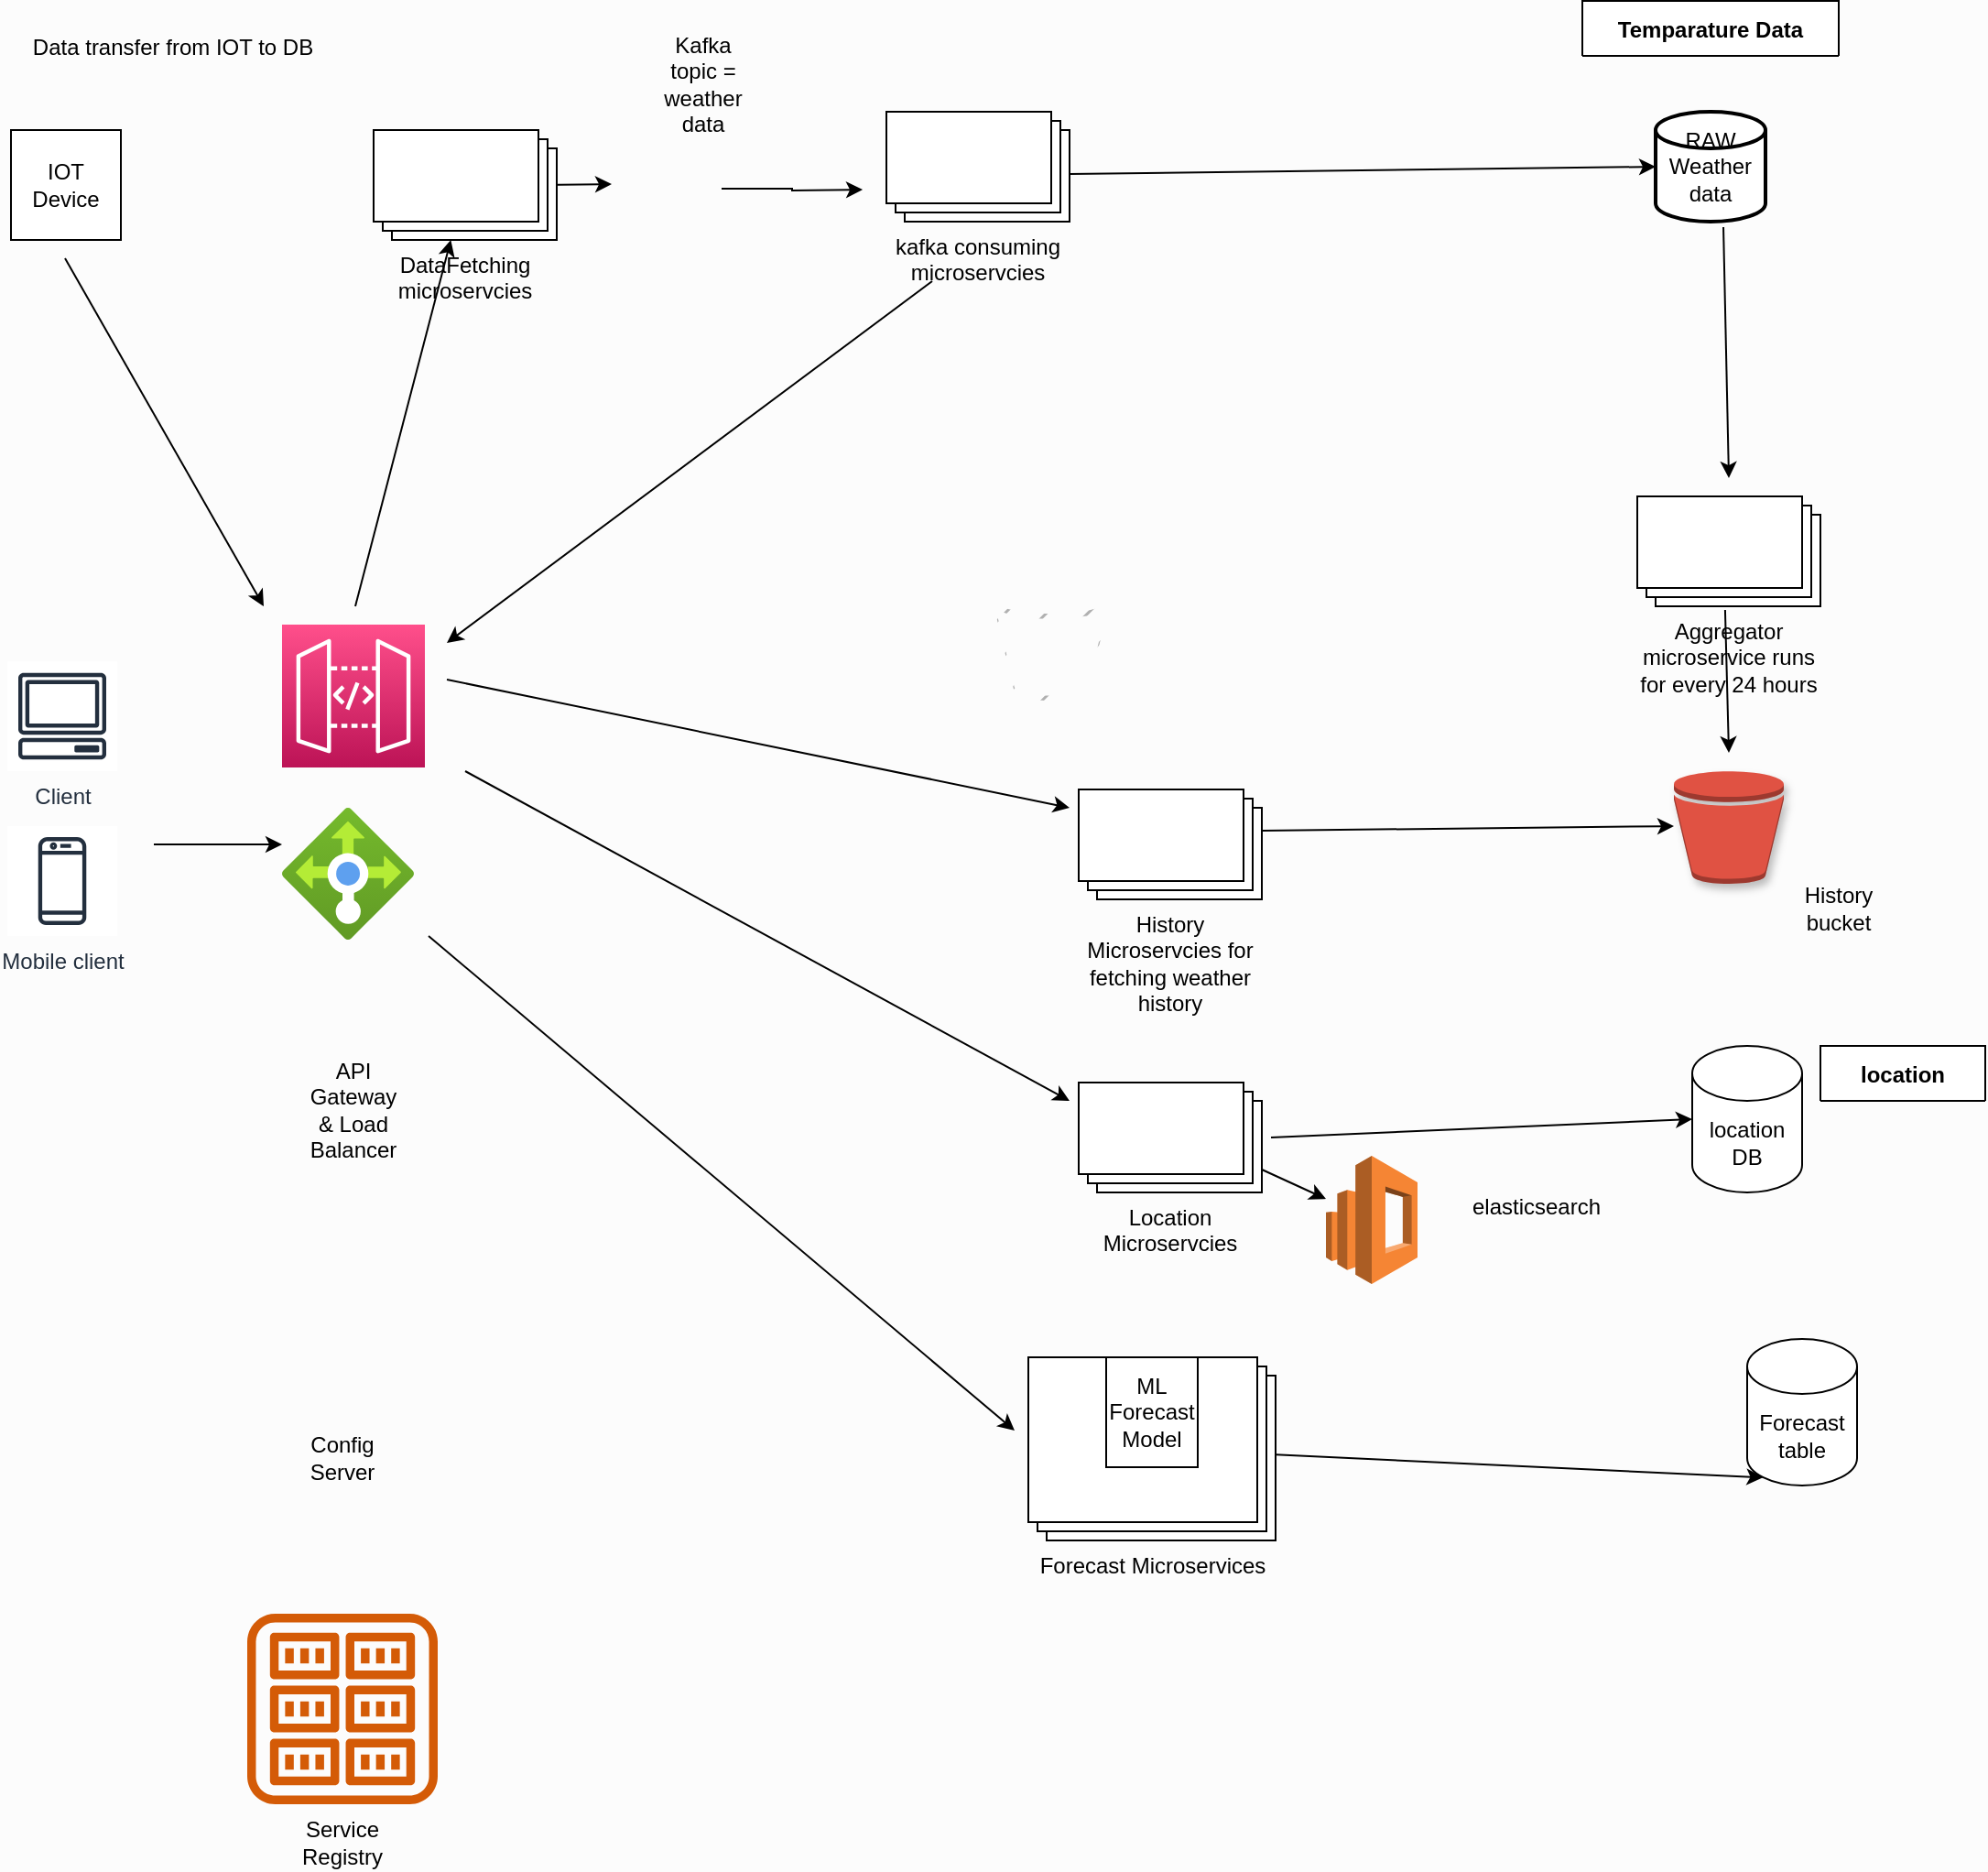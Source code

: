 <mxfile version="20.8.5" type="github">
  <diagram id="Kw15r4TOTY1G-d9ZtBIo" name="Page-1">
    <mxGraphModel dx="2092" dy="1896" grid="1" gridSize="10" guides="1" tooltips="1" connect="1" arrows="1" fold="1" page="1" pageScale="1" pageWidth="850" pageHeight="1100" background="#fcfcfc" math="0" shadow="0">
      <root>
        <mxCell id="0" />
        <mxCell id="1" parent="0" />
        <mxCell id="KuOpHxnXDrvOaoRnEafy-1" value="IOT Device" style="rounded=0;whiteSpace=wrap;html=1;" parent="1" vertex="1">
          <mxGeometry x="2" y="70" width="60" height="60" as="geometry" />
        </mxCell>
        <mxCell id="KuOpHxnXDrvOaoRnEafy-50" value="" style="endArrow=classic;html=1;rounded=0;" parent="1" edge="1">
          <mxGeometry width="50" height="50" relative="1" as="geometry">
            <mxPoint x="290" y="100" as="sourcePoint" />
            <mxPoint x="330" y="99.5" as="targetPoint" />
          </mxGeometry>
        </mxCell>
        <mxCell id="KuOpHxnXDrvOaoRnEafy-53" value="RAW&lt;br&gt;Weather data" style="strokeWidth=2;html=1;shape=mxgraph.flowchart.database;whiteSpace=wrap;" parent="1" vertex="1">
          <mxGeometry x="900" y="60" width="60" height="60" as="geometry" />
        </mxCell>
        <mxCell id="KuOpHxnXDrvOaoRnEafy-54" value="Temparature Data" style="shape=table;startSize=30;container=1;collapsible=1;childLayout=tableLayout;fixedRows=1;rowLines=0;fontStyle=1;align=center;resizeLast=1;" parent="1" vertex="1" collapsed="1">
          <mxGeometry x="860" y="-0.5" width="140" height="30" as="geometry">
            <mxRectangle x="860" y="-0.5" width="200" height="453" as="alternateBounds" />
          </mxGeometry>
        </mxCell>
        <mxCell id="KuOpHxnXDrvOaoRnEafy-55" value="" style="shape=tableRow;horizontal=0;startSize=0;swimlaneHead=0;swimlaneBody=0;fillColor=none;collapsible=0;dropTarget=0;points=[[0,0.5],[1,0.5]];portConstraint=eastwest;top=0;left=0;right=0;bottom=1;" parent="KuOpHxnXDrvOaoRnEafy-54" vertex="1">
          <mxGeometry y="30" width="200" height="30" as="geometry" />
        </mxCell>
        <mxCell id="KuOpHxnXDrvOaoRnEafy-56" value="PK" style="shape=partialRectangle;connectable=0;fillColor=none;top=0;left=0;bottom=0;right=0;fontStyle=1;overflow=hidden;" parent="KuOpHxnXDrvOaoRnEafy-55" vertex="1">
          <mxGeometry width="30" height="30" as="geometry">
            <mxRectangle width="30" height="30" as="alternateBounds" />
          </mxGeometry>
        </mxCell>
        <mxCell id="KuOpHxnXDrvOaoRnEafy-57" value="CurrentTimestamp_location_id" style="shape=partialRectangle;connectable=0;fillColor=none;top=0;left=0;bottom=0;right=0;align=left;spacingLeft=6;fontStyle=5;overflow=hidden;" parent="KuOpHxnXDrvOaoRnEafy-55" vertex="1">
          <mxGeometry x="30" width="170" height="30" as="geometry">
            <mxRectangle width="170" height="30" as="alternateBounds" />
          </mxGeometry>
        </mxCell>
        <mxCell id="KuOpHxnXDrvOaoRnEafy-58" value="" style="shape=tableRow;horizontal=0;startSize=0;swimlaneHead=0;swimlaneBody=0;fillColor=none;collapsible=0;dropTarget=0;points=[[0,0.5],[1,0.5]];portConstraint=eastwest;top=0;left=0;right=0;bottom=0;" parent="KuOpHxnXDrvOaoRnEafy-54" vertex="1">
          <mxGeometry y="60" width="200" height="30" as="geometry" />
        </mxCell>
        <mxCell id="KuOpHxnXDrvOaoRnEafy-59" value="" style="shape=partialRectangle;connectable=0;fillColor=none;top=0;left=0;bottom=0;right=0;editable=1;overflow=hidden;" parent="KuOpHxnXDrvOaoRnEafy-58" vertex="1">
          <mxGeometry width="30" height="30" as="geometry">
            <mxRectangle width="30" height="30" as="alternateBounds" />
          </mxGeometry>
        </mxCell>
        <mxCell id="KuOpHxnXDrvOaoRnEafy-60" value="Recorded Time(UTC)" style="shape=partialRectangle;connectable=0;fillColor=none;top=0;left=0;bottom=0;right=0;align=left;spacingLeft=6;overflow=hidden;" parent="KuOpHxnXDrvOaoRnEafy-58" vertex="1">
          <mxGeometry x="30" width="170" height="30" as="geometry">
            <mxRectangle width="170" height="30" as="alternateBounds" />
          </mxGeometry>
        </mxCell>
        <mxCell id="KuOpHxnXDrvOaoRnEafy-132" value="" style="shape=tableRow;horizontal=0;startSize=0;swimlaneHead=0;swimlaneBody=0;fillColor=none;collapsible=0;dropTarget=0;points=[[0,0.5],[1,0.5]];portConstraint=eastwest;top=0;left=0;right=0;bottom=0;" parent="KuOpHxnXDrvOaoRnEafy-54" vertex="1">
          <mxGeometry y="90" width="200" height="30" as="geometry" />
        </mxCell>
        <mxCell id="KuOpHxnXDrvOaoRnEafy-133" value="" style="shape=partialRectangle;connectable=0;fillColor=none;top=0;left=0;bottom=0;right=0;editable=1;overflow=hidden;" parent="KuOpHxnXDrvOaoRnEafy-132" vertex="1">
          <mxGeometry width="30" height="30" as="geometry">
            <mxRectangle width="30" height="30" as="alternateBounds" />
          </mxGeometry>
        </mxCell>
        <mxCell id="KuOpHxnXDrvOaoRnEafy-134" value="locationId" style="shape=partialRectangle;connectable=0;fillColor=none;top=0;left=0;bottom=0;right=0;align=left;spacingLeft=6;overflow=hidden;" parent="KuOpHxnXDrvOaoRnEafy-132" vertex="1">
          <mxGeometry x="30" width="170" height="30" as="geometry">
            <mxRectangle width="170" height="30" as="alternateBounds" />
          </mxGeometry>
        </mxCell>
        <mxCell id="KuOpHxnXDrvOaoRnEafy-61" value="" style="shape=tableRow;horizontal=0;startSize=0;swimlaneHead=0;swimlaneBody=0;fillColor=none;collapsible=0;dropTarget=0;points=[[0,0.5],[1,0.5]];portConstraint=eastwest;top=0;left=0;right=0;bottom=0;" parent="KuOpHxnXDrvOaoRnEafy-54" vertex="1">
          <mxGeometry y="120" width="200" height="30" as="geometry" />
        </mxCell>
        <mxCell id="KuOpHxnXDrvOaoRnEafy-62" value="" style="shape=partialRectangle;connectable=0;fillColor=none;top=0;left=0;bottom=0;right=0;editable=1;overflow=hidden;" parent="KuOpHxnXDrvOaoRnEafy-61" vertex="1">
          <mxGeometry width="30" height="30" as="geometry">
            <mxRectangle width="30" height="30" as="alternateBounds" />
          </mxGeometry>
        </mxCell>
        <mxCell id="KuOpHxnXDrvOaoRnEafy-63" value="current temparature" style="shape=partialRectangle;connectable=0;fillColor=none;top=0;left=0;bottom=0;right=0;align=left;spacingLeft=6;overflow=hidden;" parent="KuOpHxnXDrvOaoRnEafy-61" vertex="1">
          <mxGeometry x="30" width="170" height="30" as="geometry">
            <mxRectangle width="170" height="30" as="alternateBounds" />
          </mxGeometry>
        </mxCell>
        <mxCell id="KuOpHxnXDrvOaoRnEafy-64" value="" style="shape=tableRow;horizontal=0;startSize=0;swimlaneHead=0;swimlaneBody=0;fillColor=none;collapsible=0;dropTarget=0;points=[[0,0.5],[1,0.5]];portConstraint=eastwest;top=0;left=0;right=0;bottom=0;" parent="KuOpHxnXDrvOaoRnEafy-54" vertex="1">
          <mxGeometry y="150" width="200" height="30" as="geometry" />
        </mxCell>
        <mxCell id="KuOpHxnXDrvOaoRnEafy-65" value="" style="shape=partialRectangle;connectable=0;fillColor=none;top=0;left=0;bottom=0;right=0;editable=1;overflow=hidden;" parent="KuOpHxnXDrvOaoRnEafy-64" vertex="1">
          <mxGeometry width="30" height="30" as="geometry">
            <mxRectangle width="30" height="30" as="alternateBounds" />
          </mxGeometry>
        </mxCell>
        <mxCell id="KuOpHxnXDrvOaoRnEafy-66" value="max temp" style="shape=partialRectangle;connectable=0;fillColor=none;top=0;left=0;bottom=0;right=0;align=left;spacingLeft=6;overflow=hidden;" parent="KuOpHxnXDrvOaoRnEafy-64" vertex="1">
          <mxGeometry x="30" width="170" height="30" as="geometry">
            <mxRectangle width="170" height="30" as="alternateBounds" />
          </mxGeometry>
        </mxCell>
        <mxCell id="KuOpHxnXDrvOaoRnEafy-114" value="" style="shape=tableRow;horizontal=0;startSize=0;swimlaneHead=0;swimlaneBody=0;fillColor=none;collapsible=0;dropTarget=0;points=[[0,0.5],[1,0.5]];portConstraint=eastwest;top=0;left=0;right=0;bottom=0;" parent="KuOpHxnXDrvOaoRnEafy-54" vertex="1">
          <mxGeometry y="180" width="200" height="30" as="geometry" />
        </mxCell>
        <mxCell id="KuOpHxnXDrvOaoRnEafy-115" value="" style="shape=partialRectangle;connectable=0;fillColor=none;top=0;left=0;bottom=0;right=0;editable=1;overflow=hidden;" parent="KuOpHxnXDrvOaoRnEafy-114" vertex="1">
          <mxGeometry width="30" height="30" as="geometry">
            <mxRectangle width="30" height="30" as="alternateBounds" />
          </mxGeometry>
        </mxCell>
        <mxCell id="KuOpHxnXDrvOaoRnEafy-116" value="min temp" style="shape=partialRectangle;connectable=0;fillColor=none;top=0;left=0;bottom=0;right=0;align=left;spacingLeft=6;overflow=hidden;" parent="KuOpHxnXDrvOaoRnEafy-114" vertex="1">
          <mxGeometry x="30" width="170" height="30" as="geometry">
            <mxRectangle width="170" height="30" as="alternateBounds" />
          </mxGeometry>
        </mxCell>
        <mxCell id="KuOpHxnXDrvOaoRnEafy-117" value="" style="shape=tableRow;horizontal=0;startSize=0;swimlaneHead=0;swimlaneBody=0;fillColor=none;collapsible=0;dropTarget=0;points=[[0,0.5],[1,0.5]];portConstraint=eastwest;top=0;left=0;right=0;bottom=0;" parent="KuOpHxnXDrvOaoRnEafy-54" vertex="1">
          <mxGeometry y="210" width="200" height="30" as="geometry" />
        </mxCell>
        <mxCell id="KuOpHxnXDrvOaoRnEafy-118" value="" style="shape=partialRectangle;connectable=0;fillColor=none;top=0;left=0;bottom=0;right=0;editable=1;overflow=hidden;" parent="KuOpHxnXDrvOaoRnEafy-117" vertex="1">
          <mxGeometry width="30" height="30" as="geometry">
            <mxRectangle width="30" height="30" as="alternateBounds" />
          </mxGeometry>
        </mxCell>
        <mxCell id="KuOpHxnXDrvOaoRnEafy-119" value="humidity" style="shape=partialRectangle;connectable=0;fillColor=none;top=0;left=0;bottom=0;right=0;align=left;spacingLeft=6;overflow=hidden;" parent="KuOpHxnXDrvOaoRnEafy-117" vertex="1">
          <mxGeometry x="30" width="170" height="30" as="geometry">
            <mxRectangle width="170" height="30" as="alternateBounds" />
          </mxGeometry>
        </mxCell>
        <mxCell id="KuOpHxnXDrvOaoRnEafy-120" value="" style="shape=tableRow;horizontal=0;startSize=0;swimlaneHead=0;swimlaneBody=0;fillColor=none;collapsible=0;dropTarget=0;points=[[0,0.5],[1,0.5]];portConstraint=eastwest;top=0;left=0;right=0;bottom=0;" parent="KuOpHxnXDrvOaoRnEafy-54" vertex="1">
          <mxGeometry y="240" width="200" height="30" as="geometry" />
        </mxCell>
        <mxCell id="KuOpHxnXDrvOaoRnEafy-121" value="" style="shape=partialRectangle;connectable=0;fillColor=none;top=0;left=0;bottom=0;right=0;editable=1;overflow=hidden;" parent="KuOpHxnXDrvOaoRnEafy-120" vertex="1">
          <mxGeometry width="30" height="30" as="geometry">
            <mxRectangle width="30" height="30" as="alternateBounds" />
          </mxGeometry>
        </mxCell>
        <mxCell id="KuOpHxnXDrvOaoRnEafy-122" value="rain" style="shape=partialRectangle;connectable=0;fillColor=none;top=0;left=0;bottom=0;right=0;align=left;spacingLeft=6;overflow=hidden;" parent="KuOpHxnXDrvOaoRnEafy-120" vertex="1">
          <mxGeometry x="30" width="170" height="30" as="geometry">
            <mxRectangle width="170" height="30" as="alternateBounds" />
          </mxGeometry>
        </mxCell>
        <mxCell id="KuOpHxnXDrvOaoRnEafy-123" value="" style="shape=tableRow;horizontal=0;startSize=0;swimlaneHead=0;swimlaneBody=0;fillColor=none;collapsible=0;dropTarget=0;points=[[0,0.5],[1,0.5]];portConstraint=eastwest;top=0;left=0;right=0;bottom=0;" parent="KuOpHxnXDrvOaoRnEafy-54" vertex="1">
          <mxGeometry y="270" width="200" height="30" as="geometry" />
        </mxCell>
        <mxCell id="KuOpHxnXDrvOaoRnEafy-124" value="" style="shape=partialRectangle;connectable=0;fillColor=none;top=0;left=0;bottom=0;right=0;editable=1;overflow=hidden;" parent="KuOpHxnXDrvOaoRnEafy-123" vertex="1">
          <mxGeometry width="30" height="30" as="geometry">
            <mxRectangle width="30" height="30" as="alternateBounds" />
          </mxGeometry>
        </mxCell>
        <mxCell id="KuOpHxnXDrvOaoRnEafy-125" value="wind direction" style="shape=partialRectangle;connectable=0;fillColor=none;top=0;left=0;bottom=0;right=0;align=left;spacingLeft=6;overflow=hidden;" parent="KuOpHxnXDrvOaoRnEafy-123" vertex="1">
          <mxGeometry x="30" width="170" height="30" as="geometry">
            <mxRectangle width="170" height="30" as="alternateBounds" />
          </mxGeometry>
        </mxCell>
        <mxCell id="KuOpHxnXDrvOaoRnEafy-126" value="" style="shape=tableRow;horizontal=0;startSize=0;swimlaneHead=0;swimlaneBody=0;fillColor=none;collapsible=0;dropTarget=0;points=[[0,0.5],[1,0.5]];portConstraint=eastwest;top=0;left=0;right=0;bottom=0;" parent="KuOpHxnXDrvOaoRnEafy-54" vertex="1">
          <mxGeometry y="300" width="200" height="33" as="geometry" />
        </mxCell>
        <mxCell id="KuOpHxnXDrvOaoRnEafy-127" value="" style="shape=partialRectangle;connectable=0;fillColor=none;top=0;left=0;bottom=0;right=0;editable=1;overflow=hidden;" parent="KuOpHxnXDrvOaoRnEafy-126" vertex="1">
          <mxGeometry width="30" height="33" as="geometry">
            <mxRectangle width="30" height="33" as="alternateBounds" />
          </mxGeometry>
        </mxCell>
        <mxCell id="KuOpHxnXDrvOaoRnEafy-128" value="wind speed" style="shape=partialRectangle;connectable=0;fillColor=none;top=0;left=0;bottom=0;right=0;align=left;spacingLeft=6;overflow=hidden;" parent="KuOpHxnXDrvOaoRnEafy-126" vertex="1">
          <mxGeometry x="30" width="170" height="33" as="geometry">
            <mxRectangle width="170" height="33" as="alternateBounds" />
          </mxGeometry>
        </mxCell>
        <mxCell id="KuOpHxnXDrvOaoRnEafy-129" value="" style="shape=tableRow;horizontal=0;startSize=0;swimlaneHead=0;swimlaneBody=0;fillColor=none;collapsible=0;dropTarget=0;points=[[0,0.5],[1,0.5]];portConstraint=eastwest;top=0;left=0;right=0;bottom=0;" parent="KuOpHxnXDrvOaoRnEafy-54" vertex="1">
          <mxGeometry y="333" width="200" height="30" as="geometry" />
        </mxCell>
        <mxCell id="KuOpHxnXDrvOaoRnEafy-130" value="" style="shape=partialRectangle;connectable=0;fillColor=none;top=0;left=0;bottom=0;right=0;editable=1;overflow=hidden;" parent="KuOpHxnXDrvOaoRnEafy-129" vertex="1">
          <mxGeometry width="30" height="30" as="geometry">
            <mxRectangle width="30" height="30" as="alternateBounds" />
          </mxGeometry>
        </mxCell>
        <mxCell id="KuOpHxnXDrvOaoRnEafy-131" value="Climate status" style="shape=partialRectangle;connectable=0;fillColor=none;top=0;left=0;bottom=0;right=0;align=left;spacingLeft=6;overflow=hidden;" parent="KuOpHxnXDrvOaoRnEafy-129" vertex="1">
          <mxGeometry x="30" width="170" height="30" as="geometry">
            <mxRectangle width="170" height="30" as="alternateBounds" />
          </mxGeometry>
        </mxCell>
        <mxCell id="KuOpHxnXDrvOaoRnEafy-135" value="" style="shape=tableRow;horizontal=0;startSize=0;swimlaneHead=0;swimlaneBody=0;fillColor=none;collapsible=0;dropTarget=0;points=[[0,0.5],[1,0.5]];portConstraint=eastwest;top=0;left=0;right=0;bottom=0;" parent="KuOpHxnXDrvOaoRnEafy-54" vertex="1">
          <mxGeometry y="363" width="200" height="30" as="geometry" />
        </mxCell>
        <mxCell id="KuOpHxnXDrvOaoRnEafy-136" value="" style="shape=partialRectangle;connectable=0;fillColor=none;top=0;left=0;bottom=0;right=0;editable=1;overflow=hidden;" parent="KuOpHxnXDrvOaoRnEafy-135" vertex="1">
          <mxGeometry width="30" height="30" as="geometry">
            <mxRectangle width="30" height="30" as="alternateBounds" />
          </mxGeometry>
        </mxCell>
        <mxCell id="KuOpHxnXDrvOaoRnEafy-137" value="zipcode" style="shape=partialRectangle;connectable=0;fillColor=none;top=0;left=0;bottom=0;right=0;align=left;spacingLeft=6;overflow=hidden;" parent="KuOpHxnXDrvOaoRnEafy-135" vertex="1">
          <mxGeometry x="30" width="170" height="30" as="geometry">
            <mxRectangle width="170" height="30" as="alternateBounds" />
          </mxGeometry>
        </mxCell>
        <mxCell id="KuOpHxnXDrvOaoRnEafy-166" value="" style="shape=tableRow;horizontal=0;startSize=0;swimlaneHead=0;swimlaneBody=0;fillColor=none;collapsible=0;dropTarget=0;points=[[0,0.5],[1,0.5]];portConstraint=eastwest;top=0;left=0;right=0;bottom=0;" parent="KuOpHxnXDrvOaoRnEafy-54" vertex="1">
          <mxGeometry y="393" width="200" height="30" as="geometry" />
        </mxCell>
        <mxCell id="KuOpHxnXDrvOaoRnEafy-167" value="" style="shape=partialRectangle;connectable=0;fillColor=none;top=0;left=0;bottom=0;right=0;editable=1;overflow=hidden;" parent="KuOpHxnXDrvOaoRnEafy-166" vertex="1">
          <mxGeometry width="30" height="30" as="geometry">
            <mxRectangle width="30" height="30" as="alternateBounds" />
          </mxGeometry>
        </mxCell>
        <mxCell id="KuOpHxnXDrvOaoRnEafy-168" value="Feels like" style="shape=partialRectangle;connectable=0;fillColor=none;top=0;left=0;bottom=0;right=0;align=left;spacingLeft=6;overflow=hidden;" parent="KuOpHxnXDrvOaoRnEafy-166" vertex="1">
          <mxGeometry x="30" width="170" height="30" as="geometry">
            <mxRectangle width="170" height="30" as="alternateBounds" />
          </mxGeometry>
        </mxCell>
        <mxCell id="KuOpHxnXDrvOaoRnEafy-176" value="" style="shape=tableRow;horizontal=0;startSize=0;swimlaneHead=0;swimlaneBody=0;fillColor=none;collapsible=0;dropTarget=0;points=[[0,0.5],[1,0.5]];portConstraint=eastwest;top=0;left=0;right=0;bottom=0;" parent="KuOpHxnXDrvOaoRnEafy-54" vertex="1">
          <mxGeometry y="423" width="200" height="30" as="geometry" />
        </mxCell>
        <mxCell id="KuOpHxnXDrvOaoRnEafy-177" value="" style="shape=partialRectangle;connectable=0;fillColor=none;top=0;left=0;bottom=0;right=0;editable=1;overflow=hidden;" parent="KuOpHxnXDrvOaoRnEafy-176" vertex="1">
          <mxGeometry width="30" height="30" as="geometry">
            <mxRectangle width="30" height="30" as="alternateBounds" />
          </mxGeometry>
        </mxCell>
        <mxCell id="KuOpHxnXDrvOaoRnEafy-178" value="timezone" style="shape=partialRectangle;connectable=0;fillColor=none;top=0;left=0;bottom=0;right=0;align=left;spacingLeft=6;overflow=hidden;" parent="KuOpHxnXDrvOaoRnEafy-176" vertex="1">
          <mxGeometry x="30" width="170" height="30" as="geometry">
            <mxRectangle width="170" height="30" as="alternateBounds" />
          </mxGeometry>
        </mxCell>
        <mxCell id="KuOpHxnXDrvOaoRnEafy-67" value="location" style="shape=table;startSize=30;container=1;collapsible=1;childLayout=tableLayout;fixedRows=1;rowLines=0;fontStyle=1;align=center;resizeLast=1;" parent="1" vertex="1" collapsed="1">
          <mxGeometry x="990" y="570" width="90" height="30" as="geometry">
            <mxRectangle x="990" y="570" width="150" height="275" as="alternateBounds" />
          </mxGeometry>
        </mxCell>
        <mxCell id="KuOpHxnXDrvOaoRnEafy-68" value="" style="shape=tableRow;horizontal=0;startSize=0;swimlaneHead=0;swimlaneBody=0;fillColor=none;collapsible=0;dropTarget=0;points=[[0,0.5],[1,0.5]];portConstraint=eastwest;top=0;left=0;right=0;bottom=1;" parent="KuOpHxnXDrvOaoRnEafy-67" vertex="1">
          <mxGeometry y="30" width="150" height="30" as="geometry" />
        </mxCell>
        <mxCell id="KuOpHxnXDrvOaoRnEafy-69" value="PK" style="shape=partialRectangle;connectable=0;fillColor=none;top=0;left=0;bottom=0;right=0;fontStyle=1;overflow=hidden;" parent="KuOpHxnXDrvOaoRnEafy-68" vertex="1">
          <mxGeometry width="30" height="30" as="geometry">
            <mxRectangle width="30" height="30" as="alternateBounds" />
          </mxGeometry>
        </mxCell>
        <mxCell id="KuOpHxnXDrvOaoRnEafy-70" value="locationId" style="shape=partialRectangle;connectable=0;fillColor=none;top=0;left=0;bottom=0;right=0;align=left;spacingLeft=6;fontStyle=5;overflow=hidden;" parent="KuOpHxnXDrvOaoRnEafy-68" vertex="1">
          <mxGeometry x="30" width="120" height="30" as="geometry">
            <mxRectangle width="120" height="30" as="alternateBounds" />
          </mxGeometry>
        </mxCell>
        <mxCell id="KuOpHxnXDrvOaoRnEafy-71" value="" style="shape=tableRow;horizontal=0;startSize=0;swimlaneHead=0;swimlaneBody=0;fillColor=none;collapsible=0;dropTarget=0;points=[[0,0.5],[1,0.5]];portConstraint=eastwest;top=0;left=0;right=0;bottom=0;" parent="KuOpHxnXDrvOaoRnEafy-67" vertex="1">
          <mxGeometry y="60" width="150" height="30" as="geometry" />
        </mxCell>
        <mxCell id="KuOpHxnXDrvOaoRnEafy-72" value="" style="shape=partialRectangle;connectable=0;fillColor=none;top=0;left=0;bottom=0;right=0;editable=1;overflow=hidden;" parent="KuOpHxnXDrvOaoRnEafy-71" vertex="1">
          <mxGeometry width="30" height="30" as="geometry">
            <mxRectangle width="30" height="30" as="alternateBounds" />
          </mxGeometry>
        </mxCell>
        <mxCell id="KuOpHxnXDrvOaoRnEafy-73" value="city" style="shape=partialRectangle;connectable=0;fillColor=none;top=0;left=0;bottom=0;right=0;align=left;spacingLeft=6;overflow=hidden;" parent="KuOpHxnXDrvOaoRnEafy-71" vertex="1">
          <mxGeometry x="30" width="120" height="30" as="geometry">
            <mxRectangle width="120" height="30" as="alternateBounds" />
          </mxGeometry>
        </mxCell>
        <mxCell id="KuOpHxnXDrvOaoRnEafy-74" value="" style="shape=tableRow;horizontal=0;startSize=0;swimlaneHead=0;swimlaneBody=0;fillColor=none;collapsible=0;dropTarget=0;points=[[0,0.5],[1,0.5]];portConstraint=eastwest;top=0;left=0;right=0;bottom=0;" parent="KuOpHxnXDrvOaoRnEafy-67" vertex="1">
          <mxGeometry y="90" width="150" height="30" as="geometry" />
        </mxCell>
        <mxCell id="KuOpHxnXDrvOaoRnEafy-75" value="" style="shape=partialRectangle;connectable=0;fillColor=none;top=0;left=0;bottom=0;right=0;editable=1;overflow=hidden;" parent="KuOpHxnXDrvOaoRnEafy-74" vertex="1">
          <mxGeometry width="30" height="30" as="geometry">
            <mxRectangle width="30" height="30" as="alternateBounds" />
          </mxGeometry>
        </mxCell>
        <mxCell id="KuOpHxnXDrvOaoRnEafy-76" value="state" style="shape=partialRectangle;connectable=0;fillColor=none;top=0;left=0;bottom=0;right=0;align=left;spacingLeft=6;overflow=hidden;" parent="KuOpHxnXDrvOaoRnEafy-74" vertex="1">
          <mxGeometry x="30" width="120" height="30" as="geometry">
            <mxRectangle width="120" height="30" as="alternateBounds" />
          </mxGeometry>
        </mxCell>
        <mxCell id="KuOpHxnXDrvOaoRnEafy-77" value="" style="shape=tableRow;horizontal=0;startSize=0;swimlaneHead=0;swimlaneBody=0;fillColor=none;collapsible=0;dropTarget=0;points=[[0,0.5],[1,0.5]];portConstraint=eastwest;top=0;left=0;right=0;bottom=0;" parent="KuOpHxnXDrvOaoRnEafy-67" vertex="1">
          <mxGeometry y="120" width="150" height="30" as="geometry" />
        </mxCell>
        <mxCell id="KuOpHxnXDrvOaoRnEafy-78" value="" style="shape=partialRectangle;connectable=0;fillColor=none;top=0;left=0;bottom=0;right=0;editable=1;overflow=hidden;" parent="KuOpHxnXDrvOaoRnEafy-77" vertex="1">
          <mxGeometry width="30" height="30" as="geometry">
            <mxRectangle width="30" height="30" as="alternateBounds" />
          </mxGeometry>
        </mxCell>
        <mxCell id="KuOpHxnXDrvOaoRnEafy-79" value="country" style="shape=partialRectangle;connectable=0;fillColor=none;top=0;left=0;bottom=0;right=0;align=left;spacingLeft=6;overflow=hidden;" parent="KuOpHxnXDrvOaoRnEafy-77" vertex="1">
          <mxGeometry x="30" width="120" height="30" as="geometry">
            <mxRectangle width="120" height="30" as="alternateBounds" />
          </mxGeometry>
        </mxCell>
        <mxCell id="KuOpHxnXDrvOaoRnEafy-108" value="" style="shape=tableRow;horizontal=0;startSize=0;swimlaneHead=0;swimlaneBody=0;fillColor=none;collapsible=0;dropTarget=0;points=[[0,0.5],[1,0.5]];portConstraint=eastwest;top=0;left=0;right=0;bottom=0;" parent="KuOpHxnXDrvOaoRnEafy-67" vertex="1">
          <mxGeometry y="150" width="150" height="30" as="geometry" />
        </mxCell>
        <mxCell id="KuOpHxnXDrvOaoRnEafy-109" value="" style="shape=partialRectangle;connectable=0;fillColor=none;top=0;left=0;bottom=0;right=0;editable=1;overflow=hidden;" parent="KuOpHxnXDrvOaoRnEafy-108" vertex="1">
          <mxGeometry width="30" height="30" as="geometry">
            <mxRectangle width="30" height="30" as="alternateBounds" />
          </mxGeometry>
        </mxCell>
        <mxCell id="KuOpHxnXDrvOaoRnEafy-110" value="zipcode" style="shape=partialRectangle;connectable=0;fillColor=none;top=0;left=0;bottom=0;right=0;align=left;spacingLeft=6;overflow=hidden;" parent="KuOpHxnXDrvOaoRnEafy-108" vertex="1">
          <mxGeometry x="30" width="120" height="30" as="geometry">
            <mxRectangle width="120" height="30" as="alternateBounds" />
          </mxGeometry>
        </mxCell>
        <mxCell id="KuOpHxnXDrvOaoRnEafy-384" value="" style="shape=tableRow;horizontal=0;startSize=0;swimlaneHead=0;swimlaneBody=0;fillColor=none;collapsible=0;dropTarget=0;points=[[0,0.5],[1,0.5]];portConstraint=eastwest;top=0;left=0;right=0;bottom=0;" parent="KuOpHxnXDrvOaoRnEafy-67" vertex="1">
          <mxGeometry y="180" width="150" height="30" as="geometry" />
        </mxCell>
        <mxCell id="KuOpHxnXDrvOaoRnEafy-385" value="" style="shape=partialRectangle;connectable=0;fillColor=none;top=0;left=0;bottom=0;right=0;editable=1;overflow=hidden;" parent="KuOpHxnXDrvOaoRnEafy-384" vertex="1">
          <mxGeometry width="30" height="30" as="geometry">
            <mxRectangle width="30" height="30" as="alternateBounds" />
          </mxGeometry>
        </mxCell>
        <mxCell id="KuOpHxnXDrvOaoRnEafy-386" value="latitude" style="shape=partialRectangle;connectable=0;fillColor=none;top=0;left=0;bottom=0;right=0;align=left;spacingLeft=6;overflow=hidden;" parent="KuOpHxnXDrvOaoRnEafy-384" vertex="1">
          <mxGeometry x="30" width="120" height="30" as="geometry">
            <mxRectangle width="120" height="30" as="alternateBounds" />
          </mxGeometry>
        </mxCell>
        <mxCell id="KuOpHxnXDrvOaoRnEafy-387" value="" style="shape=tableRow;horizontal=0;startSize=0;swimlaneHead=0;swimlaneBody=0;fillColor=none;collapsible=0;dropTarget=0;points=[[0,0.5],[1,0.5]];portConstraint=eastwest;top=0;left=0;right=0;bottom=0;" parent="KuOpHxnXDrvOaoRnEafy-67" vertex="1">
          <mxGeometry y="210" width="150" height="30" as="geometry" />
        </mxCell>
        <mxCell id="KuOpHxnXDrvOaoRnEafy-388" value="" style="shape=partialRectangle;connectable=0;fillColor=none;top=0;left=0;bottom=0;right=0;editable=1;overflow=hidden;" parent="KuOpHxnXDrvOaoRnEafy-387" vertex="1">
          <mxGeometry width="30" height="30" as="geometry">
            <mxRectangle width="30" height="30" as="alternateBounds" />
          </mxGeometry>
        </mxCell>
        <mxCell id="KuOpHxnXDrvOaoRnEafy-389" value="longitude" style="shape=partialRectangle;connectable=0;fillColor=none;top=0;left=0;bottom=0;right=0;align=left;spacingLeft=6;overflow=hidden;" parent="KuOpHxnXDrvOaoRnEafy-387" vertex="1">
          <mxGeometry x="30" width="120" height="30" as="geometry">
            <mxRectangle width="120" height="30" as="alternateBounds" />
          </mxGeometry>
        </mxCell>
        <mxCell id="KuOpHxnXDrvOaoRnEafy-390" value="" style="shape=tableRow;horizontal=0;startSize=0;swimlaneHead=0;swimlaneBody=0;fillColor=none;collapsible=0;dropTarget=0;points=[[0,0.5],[1,0.5]];portConstraint=eastwest;top=0;left=0;right=0;bottom=0;" parent="KuOpHxnXDrvOaoRnEafy-67" vertex="1">
          <mxGeometry y="240" width="150" height="30" as="geometry" />
        </mxCell>
        <mxCell id="KuOpHxnXDrvOaoRnEafy-391" value="" style="shape=partialRectangle;connectable=0;fillColor=none;top=0;left=0;bottom=0;right=0;editable=1;overflow=hidden;" parent="KuOpHxnXDrvOaoRnEafy-390" vertex="1">
          <mxGeometry width="30" height="30" as="geometry">
            <mxRectangle width="30" height="30" as="alternateBounds" />
          </mxGeometry>
        </mxCell>
        <mxCell id="KuOpHxnXDrvOaoRnEafy-392" value="Timezone" style="shape=partialRectangle;connectable=0;fillColor=none;top=0;left=0;bottom=0;right=0;align=left;spacingLeft=6;overflow=hidden;" parent="KuOpHxnXDrvOaoRnEafy-390" vertex="1">
          <mxGeometry x="30" width="120" height="30" as="geometry">
            <mxRectangle width="120" height="30" as="alternateBounds" />
          </mxGeometry>
        </mxCell>
        <mxCell id="KuOpHxnXDrvOaoRnEafy-248" style="edgeStyle=orthogonalEdgeStyle;rounded=0;orthogonalLoop=1;jettySize=auto;html=1;exitX=1;exitY=0.5;exitDx=0;exitDy=0;entryX=-0.033;entryY=0.51;entryDx=0;entryDy=0;entryPerimeter=0;" parent="1" source="KuOpHxnXDrvOaoRnEafy-244" edge="1">
          <mxGeometry relative="1" as="geometry">
            <mxPoint x="467.03" y="102.5" as="targetPoint" />
          </mxGeometry>
        </mxCell>
        <mxCell id="KuOpHxnXDrvOaoRnEafy-244" value="" style="shape=image;verticalLabelPosition=bottom;verticalAlign=top;imageAspect=0;image=https://upload.wikimedia.org/wikipedia/commons/0/0a/Apache_kafka-icon.svg" parent="1" vertex="1">
          <mxGeometry x="326" y="70" width="64" height="64" as="geometry" />
        </mxCell>
        <mxCell id="KuOpHxnXDrvOaoRnEafy-252" value="" style="endArrow=classic;html=1;rounded=0;entryX=0;entryY=0.5;entryDx=0;entryDy=0;entryPerimeter=0;" parent="1" target="KuOpHxnXDrvOaoRnEafy-53" edge="1">
          <mxGeometry width="50" height="50" relative="1" as="geometry">
            <mxPoint x="580" y="94" as="sourcePoint" />
            <mxPoint x="660" y="100" as="targetPoint" />
          </mxGeometry>
        </mxCell>
        <mxCell id="KuOpHxnXDrvOaoRnEafy-259" value="Location Microservcies" style="verticalLabelPosition=bottom;verticalAlign=top;html=1;shape=mxgraph.basic.layered_rect;dx=10;outlineConnect=0;whiteSpace=wrap;" parent="1" vertex="1">
          <mxGeometry x="585" y="590" width="100" height="60" as="geometry" />
        </mxCell>
        <mxCell id="KuOpHxnXDrvOaoRnEafy-260" value="DataFetching microservcies" style="verticalLabelPosition=bottom;verticalAlign=top;html=1;shape=mxgraph.basic.layered_rect;dx=10;outlineConnect=0;whiteSpace=wrap;" parent="1" vertex="1">
          <mxGeometry x="200" y="70" width="100" height="60" as="geometry" />
        </mxCell>
        <mxCell id="KuOpHxnXDrvOaoRnEafy-261" value="kafka consuming microservcies" style="verticalLabelPosition=bottom;verticalAlign=top;html=1;shape=mxgraph.basic.layered_rect;dx=10;outlineConnect=0;whiteSpace=wrap;" parent="1" vertex="1">
          <mxGeometry x="480" y="60" width="100" height="60" as="geometry" />
        </mxCell>
        <mxCell id="KuOpHxnXDrvOaoRnEafy-262" value="Kafka topic = weather data" style="text;strokeColor=none;align=center;fillColor=none;html=1;verticalAlign=middle;whiteSpace=wrap;rounded=0;" parent="1" vertex="1">
          <mxGeometry x="350" y="30" width="60" height="30" as="geometry" />
        </mxCell>
        <mxCell id="KuOpHxnXDrvOaoRnEafy-266" value="" style="sketch=0;outlineConnect=0;fontColor=#232F3E;gradientColor=none;fillColor=#D45B07;strokeColor=none;dashed=0;verticalLabelPosition=bottom;verticalAlign=top;align=center;html=1;fontSize=12;fontStyle=0;aspect=fixed;pointerEvents=1;shape=mxgraph.aws4.registry;" parent="1" vertex="1">
          <mxGeometry x="131" y="880" width="104" height="104" as="geometry" />
        </mxCell>
        <mxCell id="KuOpHxnXDrvOaoRnEafy-267" value="Data transfer from IOT to DB" style="text;html=1;align=center;verticalAlign=middle;resizable=0;points=[];autosize=1;strokeColor=none;fillColor=none;" parent="1" vertex="1">
          <mxGeometry y="10" width="180" height="30" as="geometry" />
        </mxCell>
        <mxCell id="KuOpHxnXDrvOaoRnEafy-269" value="Service Registry" style="text;strokeColor=none;align=center;fillColor=none;html=1;verticalAlign=middle;whiteSpace=wrap;rounded=0;" parent="1" vertex="1">
          <mxGeometry x="153" y="990" width="60" height="30" as="geometry" />
        </mxCell>
        <mxCell id="KuOpHxnXDrvOaoRnEafy-270" value="Forecast Microservices" style="verticalLabelPosition=bottom;verticalAlign=top;html=1;shape=mxgraph.basic.layered_rect;dx=10;outlineConnect=0;whiteSpace=wrap;" parent="1" vertex="1">
          <mxGeometry x="557.5" y="740" width="135" height="100" as="geometry" />
        </mxCell>
        <mxCell id="XCIv-vj_64Qr0VUHYi34-30" style="edgeStyle=orthogonalEdgeStyle;rounded=0;orthogonalLoop=1;jettySize=auto;html=1;" edge="1" parent="1">
          <mxGeometry relative="1" as="geometry">
            <mxPoint x="940" y="270" as="targetPoint" />
            <mxPoint x="940" y="270" as="sourcePoint" />
          </mxGeometry>
        </mxCell>
        <mxCell id="KuOpHxnXDrvOaoRnEafy-273" value="" style="endArrow=classic;html=1;rounded=0;exitX=0.617;exitY=1.05;exitDx=0;exitDy=0;exitPerimeter=0;" parent="1" source="KuOpHxnXDrvOaoRnEafy-53" edge="1">
          <mxGeometry width="50" height="50" relative="1" as="geometry">
            <mxPoint x="960" y="170" as="sourcePoint" />
            <mxPoint x="940" y="260" as="targetPoint" />
          </mxGeometry>
        </mxCell>
        <mxCell id="KuOpHxnXDrvOaoRnEafy-275" value="Forecast table" style="shape=cylinder3;whiteSpace=wrap;html=1;boundedLbl=1;backgroundOutline=1;size=15;" parent="1" vertex="1">
          <mxGeometry x="950" y="730" width="60" height="80" as="geometry" />
        </mxCell>
        <mxCell id="KuOpHxnXDrvOaoRnEafy-276" value="ML Forecast Model" style="rounded=0;whiteSpace=wrap;html=1;" parent="1" vertex="1">
          <mxGeometry x="600" y="740" width="50" height="60" as="geometry" />
        </mxCell>
        <mxCell id="KuOpHxnXDrvOaoRnEafy-277" value="" style="endArrow=classic;html=1;rounded=0;entryX=0.145;entryY=1;entryDx=0;entryDy=-4.35;entryPerimeter=0;" parent="1" source="KuOpHxnXDrvOaoRnEafy-270" target="KuOpHxnXDrvOaoRnEafy-275" edge="1">
          <mxGeometry width="50" height="50" relative="1" as="geometry">
            <mxPoint x="310" y="780" as="sourcePoint" />
            <mxPoint x="360" y="730" as="targetPoint" />
          </mxGeometry>
        </mxCell>
        <mxCell id="KuOpHxnXDrvOaoRnEafy-379" value="History Microservcies for fetching weather history" style="verticalLabelPosition=bottom;verticalAlign=top;html=1;shape=mxgraph.basic.layered_rect;dx=10;outlineConnect=0;whiteSpace=wrap;" parent="1" vertex="1">
          <mxGeometry x="585" y="430" width="100" height="60" as="geometry" />
        </mxCell>
        <mxCell id="KuOpHxnXDrvOaoRnEafy-382" value="" style="outlineConnect=0;dashed=0;verticalLabelPosition=bottom;verticalAlign=top;align=center;html=1;shape=mxgraph.aws3.elasticsearch_service;fillColor=#F58534;gradientColor=none;" parent="1" vertex="1">
          <mxGeometry x="720" y="630" width="50" height="70" as="geometry" />
        </mxCell>
        <mxCell id="KuOpHxnXDrvOaoRnEafy-383" value="elasticsearch" style="text;html=1;strokeColor=none;fillColor=none;align=center;verticalAlign=middle;whiteSpace=wrap;rounded=0;" parent="1" vertex="1">
          <mxGeometry x="780" y="640" width="110" height="35.5" as="geometry" />
        </mxCell>
        <mxCell id="XCIv-vj_64Qr0VUHYi34-1" value="" style="endArrow=classic;html=1;rounded=0;" edge="1" parent="1">
          <mxGeometry width="50" height="50" relative="1" as="geometry">
            <mxPoint x="505" y="152.5" as="sourcePoint" />
            <mxPoint x="240" y="350" as="targetPoint" />
          </mxGeometry>
        </mxCell>
        <mxCell id="XCIv-vj_64Qr0VUHYi34-4" value="" style="endArrow=classic;html=1;rounded=0;exitX=0;exitY=0;exitDx=100;exitDy=47.5;exitPerimeter=0;" edge="1" parent="1" source="KuOpHxnXDrvOaoRnEafy-259" target="KuOpHxnXDrvOaoRnEafy-382">
          <mxGeometry width="50" height="50" relative="1" as="geometry">
            <mxPoint x="520" y="520" as="sourcePoint" />
            <mxPoint x="570" y="470" as="targetPoint" />
          </mxGeometry>
        </mxCell>
        <mxCell id="XCIv-vj_64Qr0VUHYi34-7" value="location&lt;br&gt;DB" style="shape=cylinder3;whiteSpace=wrap;html=1;boundedLbl=1;backgroundOutline=1;size=15;" vertex="1" parent="1">
          <mxGeometry x="920" y="570" width="60" height="80" as="geometry" />
        </mxCell>
        <mxCell id="XCIv-vj_64Qr0VUHYi34-10" value="Mobile client" style="sketch=0;outlineConnect=0;fontColor=#232F3E;gradientColor=none;strokeColor=#232F3E;fillColor=#ffffff;dashed=0;verticalLabelPosition=bottom;verticalAlign=top;align=center;html=1;fontSize=12;fontStyle=0;aspect=fixed;shape=mxgraph.aws4.resourceIcon;resIcon=mxgraph.aws4.mobile_client;" vertex="1" parent="1">
          <mxGeometry y="450" width="60" height="60" as="geometry" />
        </mxCell>
        <mxCell id="XCIv-vj_64Qr0VUHYi34-11" value="Client" style="sketch=0;outlineConnect=0;fontColor=#232F3E;gradientColor=none;strokeColor=#232F3E;fillColor=#ffffff;dashed=0;verticalLabelPosition=bottom;verticalAlign=top;align=center;html=1;fontSize=12;fontStyle=0;aspect=fixed;shape=mxgraph.aws4.resourceIcon;resIcon=mxgraph.aws4.client;" vertex="1" parent="1">
          <mxGeometry y="360" width="60" height="60" as="geometry" />
        </mxCell>
        <mxCell id="XCIv-vj_64Qr0VUHYi34-14" value="" style="endArrow=classic;html=1;rounded=0;" edge="1" parent="1">
          <mxGeometry width="50" height="50" relative="1" as="geometry">
            <mxPoint x="80" y="460" as="sourcePoint" />
            <mxPoint x="150" y="460" as="targetPoint" />
            <Array as="points" />
          </mxGeometry>
        </mxCell>
        <mxCell id="XCIv-vj_64Qr0VUHYi34-21" value="" style="group" vertex="1" connectable="0" parent="1">
          <mxGeometry x="150" y="340" width="78" height="320" as="geometry" />
        </mxCell>
        <mxCell id="XCIv-vj_64Qr0VUHYi34-15" value="" style="group" vertex="1" connectable="0" parent="XCIv-vj_64Qr0VUHYi34-21">
          <mxGeometry width="78" height="172" as="geometry" />
        </mxCell>
        <mxCell id="KuOpHxnXDrvOaoRnEafy-257" value="" style="aspect=fixed;html=1;points=[];align=center;image;fontSize=12;image=img/lib/azure2/networking/Load_Balancers.svg;" parent="XCIv-vj_64Qr0VUHYi34-15" vertex="1">
          <mxGeometry y="100" width="72" height="72" as="geometry" />
        </mxCell>
        <mxCell id="KuOpHxnXDrvOaoRnEafy-281" value="" style="sketch=0;points=[[0,0,0],[0.25,0,0],[0.5,0,0],[0.75,0,0],[1,0,0],[0,1,0],[0.25,1,0],[0.5,1,0],[0.75,1,0],[1,1,0],[0,0.25,0],[0,0.5,0],[0,0.75,0],[1,0.25,0],[1,0.5,0],[1,0.75,0]];outlineConnect=0;fontColor=#232F3E;gradientColor=#FF4F8B;gradientDirection=north;fillColor=#BC1356;strokeColor=#ffffff;dashed=0;verticalLabelPosition=bottom;verticalAlign=top;align=center;html=1;fontSize=12;fontStyle=0;aspect=fixed;shape=mxgraph.aws4.resourceIcon;resIcon=mxgraph.aws4.api_gateway;" parent="XCIv-vj_64Qr0VUHYi34-15" vertex="1">
          <mxGeometry width="78" height="78" as="geometry" />
        </mxCell>
        <mxCell id="XCIv-vj_64Qr0VUHYi34-18" value="API Gateway &amp;amp; Load Balancer" style="text;html=1;strokeColor=none;fillColor=none;align=center;verticalAlign=middle;whiteSpace=wrap;rounded=0;fillStyle=hatch;opacity=0;" vertex="1" parent="XCIv-vj_64Qr0VUHYi34-21">
          <mxGeometry x="9" y="210" width="60" height="110" as="geometry" />
        </mxCell>
        <mxCell id="XCIv-vj_64Qr0VUHYi34-24" value="" style="group" vertex="1" connectable="0" parent="1">
          <mxGeometry x="138" y="690" width="90" height="120" as="geometry" />
        </mxCell>
        <mxCell id="KuOpHxnXDrvOaoRnEafy-264" value="" style="shape=image;html=1;verticalAlign=top;verticalLabelPosition=bottom;labelBackgroundColor=#ffffff;imageAspect=0;aspect=fixed;image=https://cdn2.iconfinder.com/data/icons/gnomeicontheme/48x48/apps/gnome-server-config.png" parent="XCIv-vj_64Qr0VUHYi34-24" vertex="1">
          <mxGeometry width="90" height="90" as="geometry" />
        </mxCell>
        <mxCell id="KuOpHxnXDrvOaoRnEafy-265" value="Config Server" style="text;strokeColor=none;align=center;fillColor=none;html=1;verticalAlign=middle;whiteSpace=wrap;rounded=0;" parent="XCIv-vj_64Qr0VUHYi34-24" vertex="1">
          <mxGeometry x="15" y="90" width="60" height="30" as="geometry" />
        </mxCell>
        <mxCell id="XCIv-vj_64Qr0VUHYi34-31" value="" style="endArrow=classic;html=1;rounded=0;exitX=0.483;exitY=1.033;exitDx=0;exitDy=0;exitPerimeter=0;entryX=0.5;entryY=0;entryDx=0;entryDy=0;entryPerimeter=0;" edge="1" parent="1">
          <mxGeometry width="50" height="50" relative="1" as="geometry">
            <mxPoint x="937.96" y="331.98" as="sourcePoint" />
            <mxPoint x="940" y="410" as="targetPoint" />
          </mxGeometry>
        </mxCell>
        <mxCell id="XCIv-vj_64Qr0VUHYi34-32" value="" style="endArrow=classic;html=1;rounded=0;entryX=0;entryY=0.5;entryDx=0;entryDy=0;entryPerimeter=0;exitX=0;exitY=0;exitDx=100;exitDy=22.5;exitPerimeter=0;" edge="1" parent="1" source="KuOpHxnXDrvOaoRnEafy-379">
          <mxGeometry width="50" height="50" relative="1" as="geometry">
            <mxPoint x="520" y="530" as="sourcePoint" />
            <mxPoint x="910" y="450" as="targetPoint" />
            <Array as="points" />
          </mxGeometry>
        </mxCell>
        <mxCell id="XCIv-vj_64Qr0VUHYi34-34" value="" style="endArrow=classic;html=1;rounded=0;" edge="1" parent="1">
          <mxGeometry width="50" height="50" relative="1" as="geometry">
            <mxPoint x="31.5" y="140" as="sourcePoint" />
            <mxPoint x="140" y="330" as="targetPoint" />
          </mxGeometry>
        </mxCell>
        <mxCell id="XCIv-vj_64Qr0VUHYi34-35" value="" style="endArrow=classic;html=1;rounded=0;entryX=0;entryY=0.5;entryDx=0;entryDy=0;entryPerimeter=0;" edge="1" parent="1" target="XCIv-vj_64Qr0VUHYi34-7">
          <mxGeometry width="50" height="50" relative="1" as="geometry">
            <mxPoint x="690" y="620" as="sourcePoint" />
            <mxPoint x="770" y="620" as="targetPoint" />
          </mxGeometry>
        </mxCell>
        <mxCell id="XCIv-vj_64Qr0VUHYi34-38" value="" style="endArrow=classic;html=1;rounded=0;" edge="1" parent="1" target="KuOpHxnXDrvOaoRnEafy-260">
          <mxGeometry width="50" height="50" relative="1" as="geometry">
            <mxPoint x="190" y="330" as="sourcePoint" />
            <mxPoint x="570" y="350" as="targetPoint" />
          </mxGeometry>
        </mxCell>
        <mxCell id="XCIv-vj_64Qr0VUHYi34-39" value="" style="endArrow=classic;html=1;rounded=0;" edge="1" parent="1">
          <mxGeometry width="50" height="50" relative="1" as="geometry">
            <mxPoint x="240" y="370" as="sourcePoint" />
            <mxPoint x="580" y="440" as="targetPoint" />
          </mxGeometry>
        </mxCell>
        <mxCell id="XCIv-vj_64Qr0VUHYi34-41" value="" style="endArrow=classic;html=1;rounded=0;" edge="1" parent="1">
          <mxGeometry width="50" height="50" relative="1" as="geometry">
            <mxPoint x="250" y="420" as="sourcePoint" />
            <mxPoint x="580" y="600" as="targetPoint" />
          </mxGeometry>
        </mxCell>
        <mxCell id="XCIv-vj_64Qr0VUHYi34-42" value="" style="endArrow=classic;html=1;rounded=0;" edge="1" parent="1">
          <mxGeometry width="50" height="50" relative="1" as="geometry">
            <mxPoint x="230" y="510" as="sourcePoint" />
            <mxPoint x="550" y="780" as="targetPoint" />
          </mxGeometry>
        </mxCell>
        <mxCell id="XCIv-vj_64Qr0VUHYi34-46" value="Aggregator microservice runs for every 24 hours" style="verticalLabelPosition=bottom;verticalAlign=top;html=1;shape=mxgraph.basic.layered_rect;dx=10;outlineConnect=0;whiteSpace=wrap;" vertex="1" parent="1">
          <mxGeometry x="890" y="270" width="100" height="60" as="geometry" />
        </mxCell>
        <mxCell id="XCIv-vj_64Qr0VUHYi34-47" value="" style="outlineConnect=0;dashed=0;verticalLabelPosition=bottom;verticalAlign=top;align=center;html=1;shape=mxgraph.aws3.bucket;fillColor=#E05243;gradientColor=none;fillStyle=hatch;opacity=0;" vertex="1" parent="1">
          <mxGeometry x="540" y="320" width="60" height="61.5" as="geometry" />
        </mxCell>
        <mxCell id="XCIv-vj_64Qr0VUHYi34-51" value="" style="outlineConnect=0;dashed=0;verticalLabelPosition=bottom;verticalAlign=top;align=center;html=1;shape=mxgraph.aws3.bucket;fillColor=#E05243;gradientColor=none;fillStyle=solid;shadow=1;" vertex="1" parent="1">
          <mxGeometry x="910" y="420" width="60" height="61.5" as="geometry" />
        </mxCell>
        <mxCell id="XCIv-vj_64Qr0VUHYi34-52" value="History bucket" style="text;strokeColor=none;align=center;fillColor=none;html=1;verticalAlign=middle;whiteSpace=wrap;rounded=0;shadow=1;sketch=0;fillStyle=solid;" vertex="1" parent="1">
          <mxGeometry x="970" y="480" width="60" height="30" as="geometry" />
        </mxCell>
      </root>
    </mxGraphModel>
  </diagram>
</mxfile>
